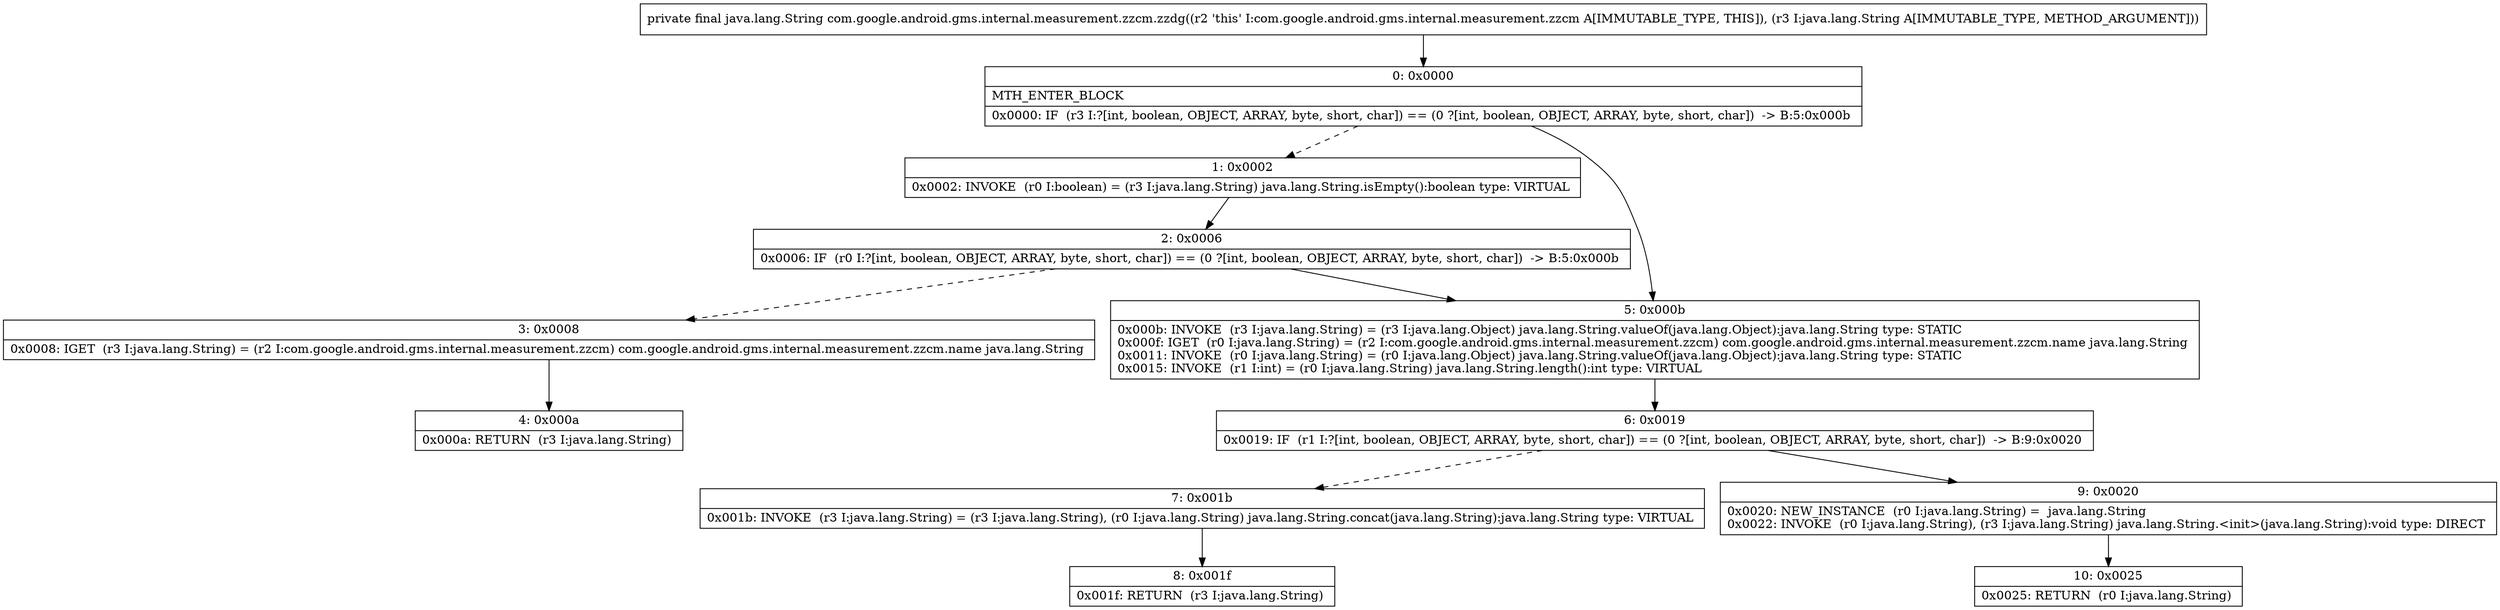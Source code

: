 digraph "CFG forcom.google.android.gms.internal.measurement.zzcm.zzdg(Ljava\/lang\/String;)Ljava\/lang\/String;" {
Node_0 [shape=record,label="{0\:\ 0x0000|MTH_ENTER_BLOCK\l|0x0000: IF  (r3 I:?[int, boolean, OBJECT, ARRAY, byte, short, char]) == (0 ?[int, boolean, OBJECT, ARRAY, byte, short, char])  \-\> B:5:0x000b \l}"];
Node_1 [shape=record,label="{1\:\ 0x0002|0x0002: INVOKE  (r0 I:boolean) = (r3 I:java.lang.String) java.lang.String.isEmpty():boolean type: VIRTUAL \l}"];
Node_2 [shape=record,label="{2\:\ 0x0006|0x0006: IF  (r0 I:?[int, boolean, OBJECT, ARRAY, byte, short, char]) == (0 ?[int, boolean, OBJECT, ARRAY, byte, short, char])  \-\> B:5:0x000b \l}"];
Node_3 [shape=record,label="{3\:\ 0x0008|0x0008: IGET  (r3 I:java.lang.String) = (r2 I:com.google.android.gms.internal.measurement.zzcm) com.google.android.gms.internal.measurement.zzcm.name java.lang.String \l}"];
Node_4 [shape=record,label="{4\:\ 0x000a|0x000a: RETURN  (r3 I:java.lang.String) \l}"];
Node_5 [shape=record,label="{5\:\ 0x000b|0x000b: INVOKE  (r3 I:java.lang.String) = (r3 I:java.lang.Object) java.lang.String.valueOf(java.lang.Object):java.lang.String type: STATIC \l0x000f: IGET  (r0 I:java.lang.String) = (r2 I:com.google.android.gms.internal.measurement.zzcm) com.google.android.gms.internal.measurement.zzcm.name java.lang.String \l0x0011: INVOKE  (r0 I:java.lang.String) = (r0 I:java.lang.Object) java.lang.String.valueOf(java.lang.Object):java.lang.String type: STATIC \l0x0015: INVOKE  (r1 I:int) = (r0 I:java.lang.String) java.lang.String.length():int type: VIRTUAL \l}"];
Node_6 [shape=record,label="{6\:\ 0x0019|0x0019: IF  (r1 I:?[int, boolean, OBJECT, ARRAY, byte, short, char]) == (0 ?[int, boolean, OBJECT, ARRAY, byte, short, char])  \-\> B:9:0x0020 \l}"];
Node_7 [shape=record,label="{7\:\ 0x001b|0x001b: INVOKE  (r3 I:java.lang.String) = (r3 I:java.lang.String), (r0 I:java.lang.String) java.lang.String.concat(java.lang.String):java.lang.String type: VIRTUAL \l}"];
Node_8 [shape=record,label="{8\:\ 0x001f|0x001f: RETURN  (r3 I:java.lang.String) \l}"];
Node_9 [shape=record,label="{9\:\ 0x0020|0x0020: NEW_INSTANCE  (r0 I:java.lang.String) =  java.lang.String \l0x0022: INVOKE  (r0 I:java.lang.String), (r3 I:java.lang.String) java.lang.String.\<init\>(java.lang.String):void type: DIRECT \l}"];
Node_10 [shape=record,label="{10\:\ 0x0025|0x0025: RETURN  (r0 I:java.lang.String) \l}"];
MethodNode[shape=record,label="{private final java.lang.String com.google.android.gms.internal.measurement.zzcm.zzdg((r2 'this' I:com.google.android.gms.internal.measurement.zzcm A[IMMUTABLE_TYPE, THIS]), (r3 I:java.lang.String A[IMMUTABLE_TYPE, METHOD_ARGUMENT])) }"];
MethodNode -> Node_0;
Node_0 -> Node_1[style=dashed];
Node_0 -> Node_5;
Node_1 -> Node_2;
Node_2 -> Node_3[style=dashed];
Node_2 -> Node_5;
Node_3 -> Node_4;
Node_5 -> Node_6;
Node_6 -> Node_7[style=dashed];
Node_6 -> Node_9;
Node_7 -> Node_8;
Node_9 -> Node_10;
}

